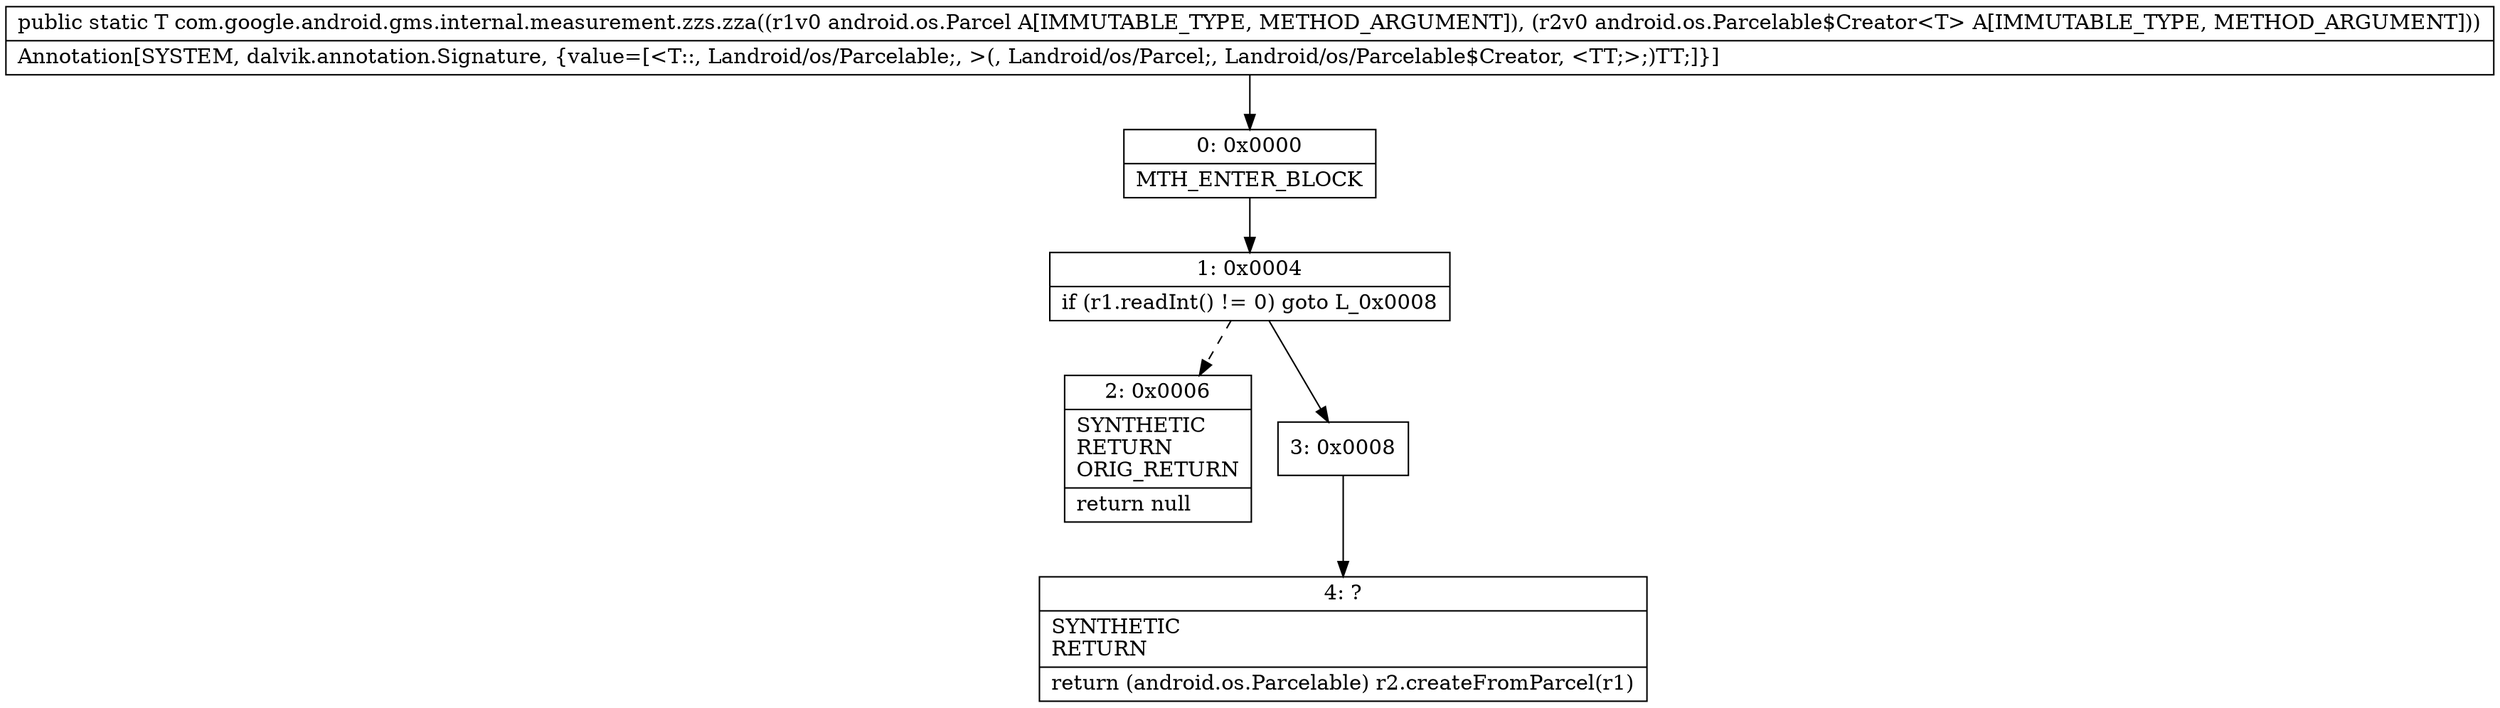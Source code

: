 digraph "CFG forcom.google.android.gms.internal.measurement.zzs.zza(Landroid\/os\/Parcel;Landroid\/os\/Parcelable$Creator;)Landroid\/os\/Parcelable;" {
Node_0 [shape=record,label="{0\:\ 0x0000|MTH_ENTER_BLOCK\l}"];
Node_1 [shape=record,label="{1\:\ 0x0004|if (r1.readInt() != 0) goto L_0x0008\l}"];
Node_2 [shape=record,label="{2\:\ 0x0006|SYNTHETIC\lRETURN\lORIG_RETURN\l|return null\l}"];
Node_3 [shape=record,label="{3\:\ 0x0008}"];
Node_4 [shape=record,label="{4\:\ ?|SYNTHETIC\lRETURN\l|return (android.os.Parcelable) r2.createFromParcel(r1)\l}"];
MethodNode[shape=record,label="{public static T com.google.android.gms.internal.measurement.zzs.zza((r1v0 android.os.Parcel A[IMMUTABLE_TYPE, METHOD_ARGUMENT]), (r2v0 android.os.Parcelable$Creator\<T\> A[IMMUTABLE_TYPE, METHOD_ARGUMENT]))  | Annotation[SYSTEM, dalvik.annotation.Signature, \{value=[\<T::, Landroid\/os\/Parcelable;, \>(, Landroid\/os\/Parcel;, Landroid\/os\/Parcelable$Creator, \<TT;\>;)TT;]\}]\l}"];
MethodNode -> Node_0;
Node_0 -> Node_1;
Node_1 -> Node_2[style=dashed];
Node_1 -> Node_3;
Node_3 -> Node_4;
}

